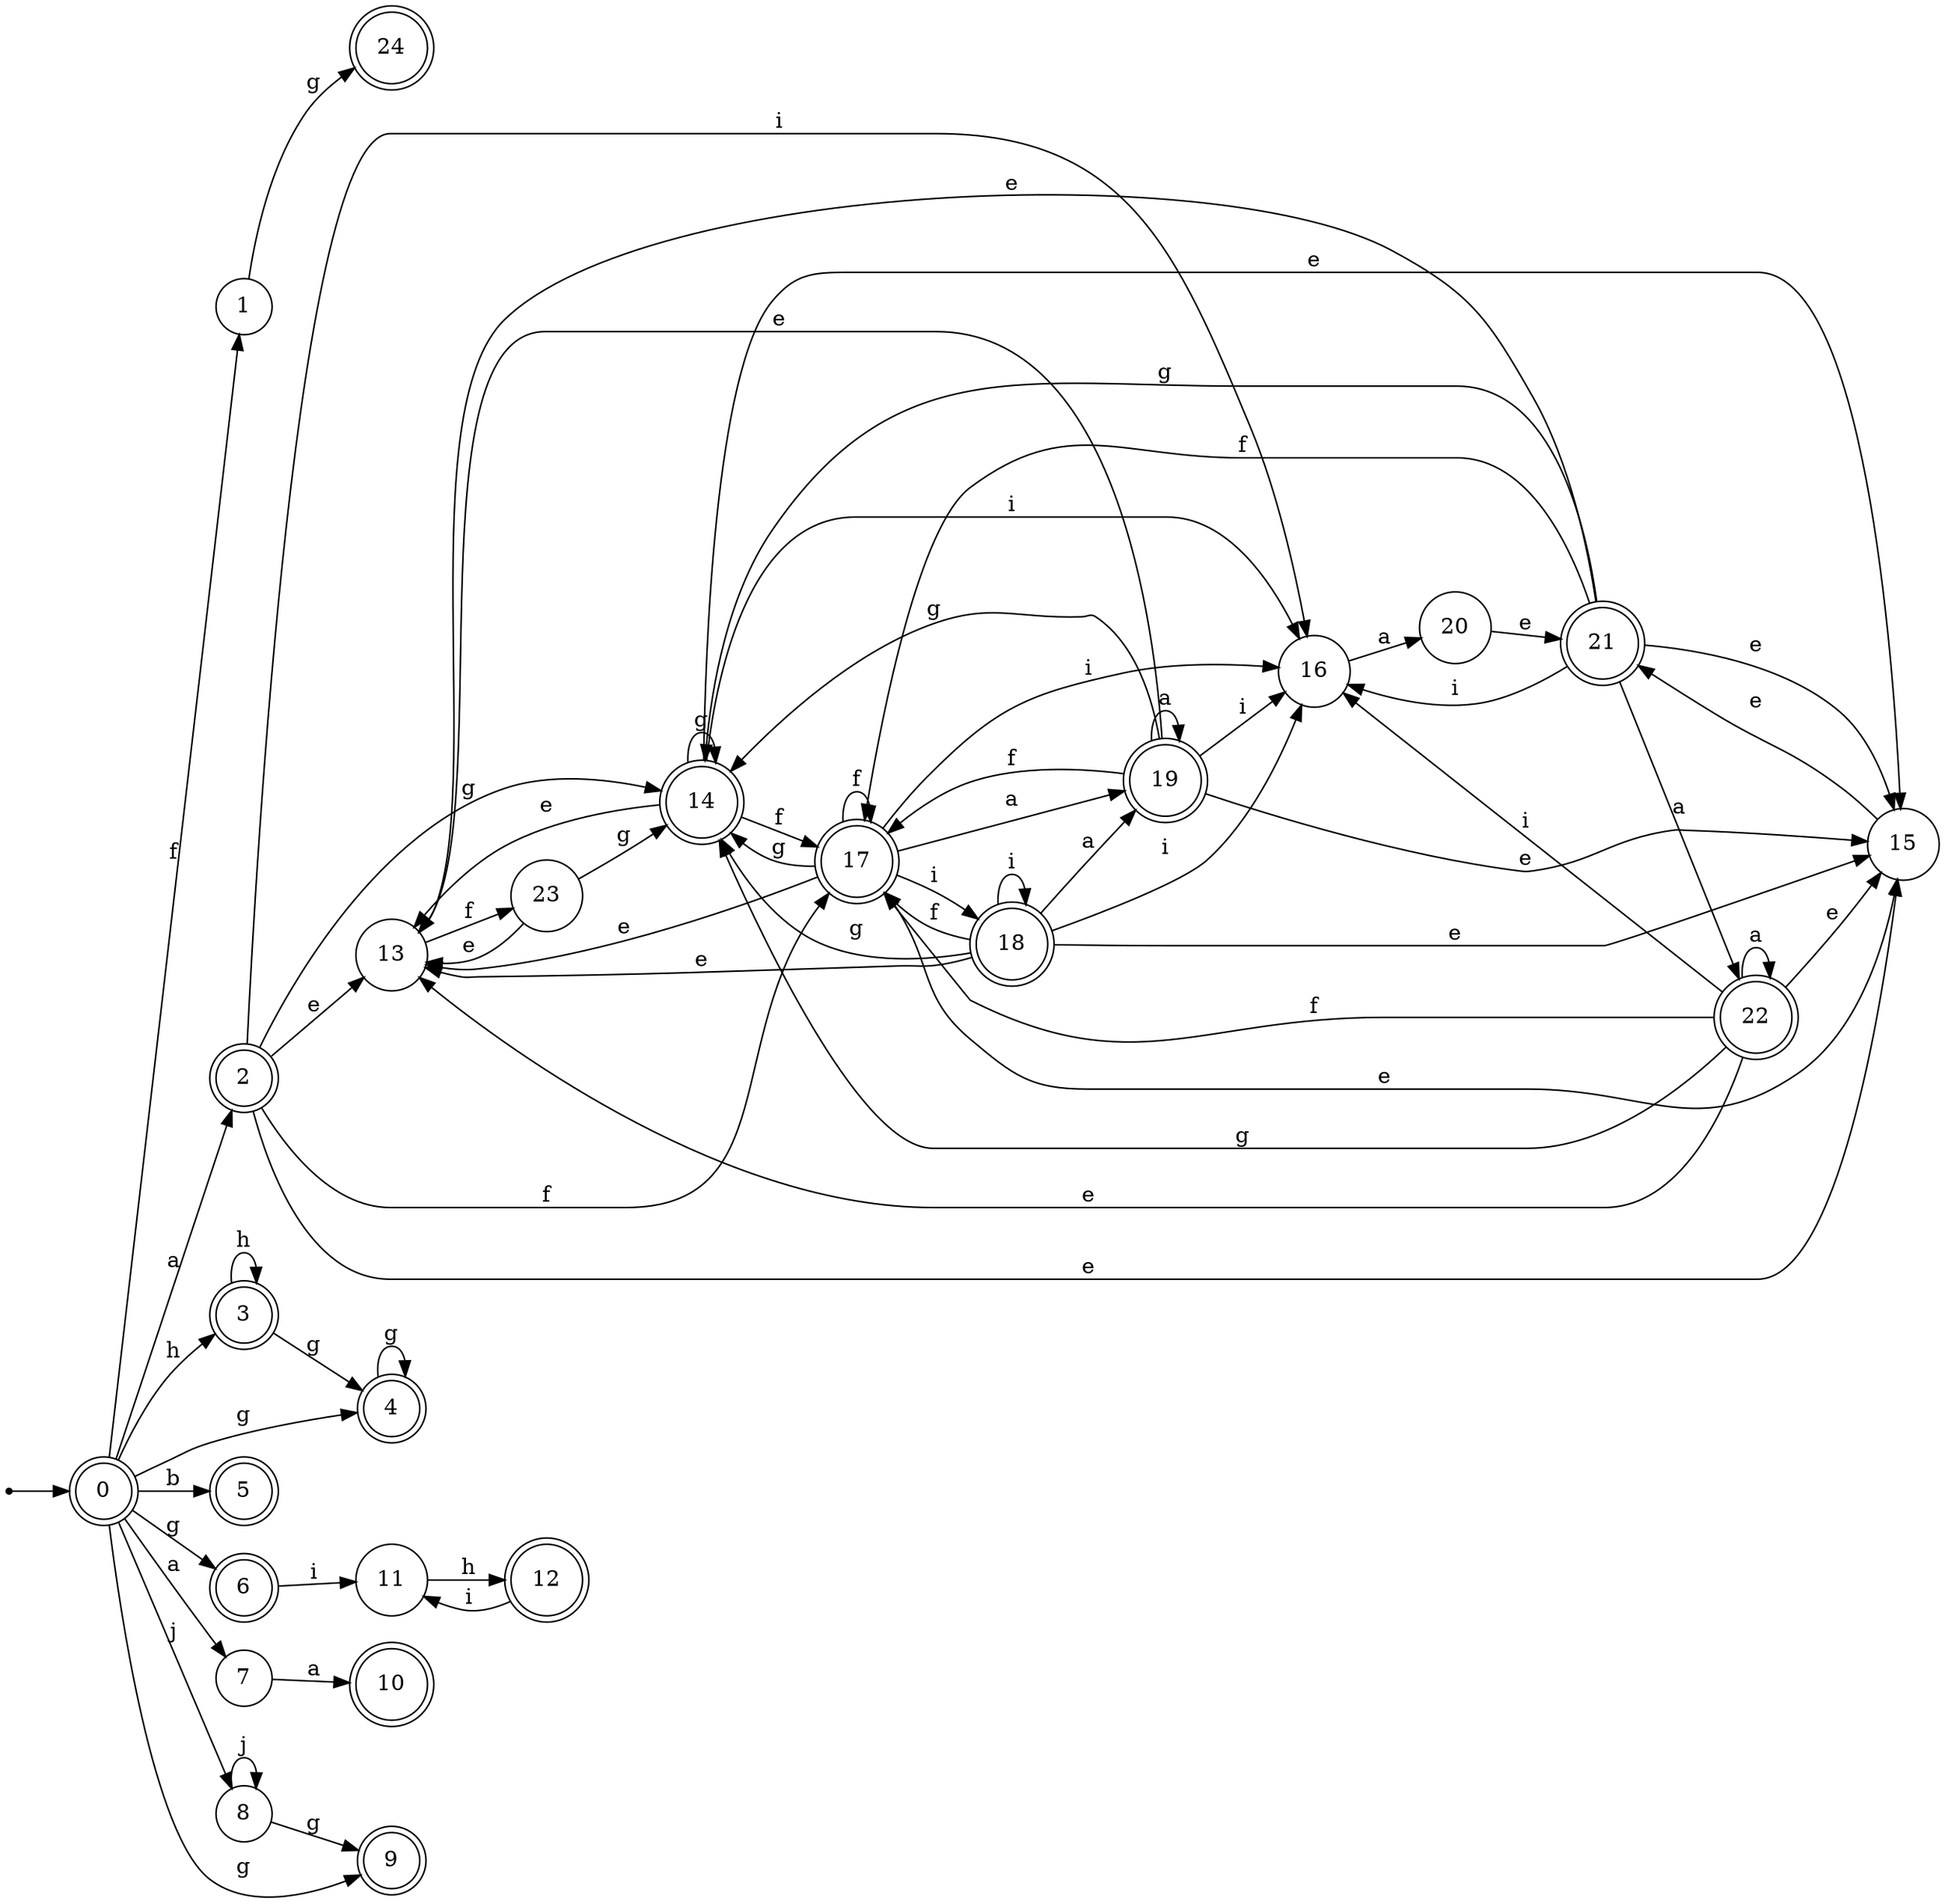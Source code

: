 digraph finite_state_machine {
rankdir=LR;
size="20,20";
node [shape = point]; "dummy0"
node [shape = doublecircle]; "0";"dummy0" -> "0";
node [shape = circle]; "1";
node [shape = doublecircle]; "2";node [shape = doublecircle]; "3";node [shape = doublecircle]; "4";node [shape = doublecircle]; "5";node [shape = doublecircle]; "6";node [shape = circle]; "7";
node [shape = circle]; "8";
node [shape = doublecircle]; "9";node [shape = doublecircle]; "10";node [shape = circle]; "11";
node [shape = doublecircle]; "12";node [shape = circle]; "13";
node [shape = doublecircle]; "14";node [shape = circle]; "15";
node [shape = circle]; "16";
node [shape = doublecircle]; "17";node [shape = doublecircle]; "18";node [shape = doublecircle]; "19";node [shape = circle]; "20";
node [shape = doublecircle]; "21";node [shape = doublecircle]; "22";node [shape = circle]; "23";
node [shape = doublecircle]; "24";"0" -> "1" [label = "f"];
 "0" -> "2" [label = "a"];
 "0" -> "7" [label = "a"];
 "0" -> "3" [label = "h"];
 "0" -> "9" [label = "g"];
 "0" -> "4" [label = "g"];
 "0" -> "6" [label = "g"];
 "0" -> "5" [label = "b"];
 "0" -> "8" [label = "j"];
 "8" -> "8" [label = "j"];
 "8" -> "9" [label = "g"];
 "7" -> "10" [label = "a"];
 "6" -> "11" [label = "i"];
 "11" -> "12" [label = "h"];
 "12" -> "11" [label = "i"];
 "4" -> "4" [label = "g"];
 "3" -> "3" [label = "h"];
 "3" -> "4" [label = "g"];
 "2" -> "13" [label = "e"];
 "2" -> "15" [label = "e"];
 "2" -> "14" [label = "g"];
 "2" -> "16" [label = "i"];
 "2" -> "17" [label = "f"];
 "17" -> "17" [label = "f"];
 "17" -> "16" [label = "i"];
 "17" -> "18" [label = "i"];
 "17" -> "19" [label = "a"];
 "17" -> "13" [label = "e"];
 "17" -> "15" [label = "e"];
 "17" -> "14" [label = "g"];
 "19" -> "19" [label = "a"];
 "19" -> "17" [label = "f"];
 "19" -> "13" [label = "e"];
 "19" -> "15" [label = "e"];
 "19" -> "14" [label = "g"];
 "19" -> "16" [label = "i"];
 "18" -> "16" [label = "i"];
 "18" -> "18" [label = "i"];
 "18" -> "17" [label = "f"];
 "18" -> "19" [label = "a"];
 "18" -> "13" [label = "e"];
 "18" -> "15" [label = "e"];
 "18" -> "14" [label = "g"];
 "16" -> "20" [label = "a"];
 "20" -> "21" [label = "e"];
 "21" -> "13" [label = "e"];
 "21" -> "15" [label = "e"];
 "21" -> "16" [label = "i"];
 "21" -> "22" [label = "a"];
 "21" -> "14" [label = "g"];
 "21" -> "17" [label = "f"];
 "22" -> "22" [label = "a"];
 "22" -> "13" [label = "e"];
 "22" -> "15" [label = "e"];
 "22" -> "16" [label = "i"];
 "22" -> "14" [label = "g"];
 "22" -> "17" [label = "f"];
 "15" -> "21" [label = "e"];
 "14" -> "14" [label = "g"];
 "14" -> "13" [label = "e"];
 "14" -> "15" [label = "e"];
 "14" -> "16" [label = "i"];
 "14" -> "17" [label = "f"];
 "13" -> "23" [label = "f"];
 "23" -> "13" [label = "e"];
 "23" -> "14" [label = "g"];
 "1" -> "24" [label = "g"];
 }
